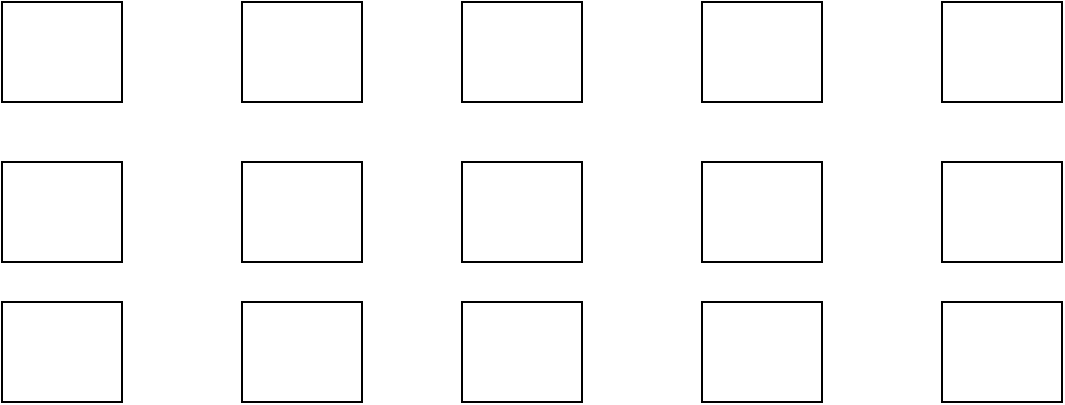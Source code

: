 <mxfile version="15.2.9" type="github">
  <diagram id="i8BBmoVCbR3twZk0MIFW" name="第 1 页">
    <mxGraphModel dx="946" dy="535" grid="1" gridSize="10" guides="1" tooltips="1" connect="1" arrows="1" fold="1" page="1" pageScale="1" pageWidth="827" pageHeight="1169" math="0" shadow="0">
      <root>
        <mxCell id="0" />
        <mxCell id="1" parent="0" />
        <mxCell id="tBsddaOHQsh0faRVIh5W-1" value="" style="rounded=0;whiteSpace=wrap;html=1;" vertex="1" parent="1">
          <mxGeometry x="80" y="60" width="60" height="50" as="geometry" />
        </mxCell>
        <mxCell id="tBsddaOHQsh0faRVIh5W-5" value="" style="rounded=0;whiteSpace=wrap;html=1;" vertex="1" parent="1">
          <mxGeometry x="550" y="60" width="60" height="50" as="geometry" />
        </mxCell>
        <mxCell id="tBsddaOHQsh0faRVIh5W-6" value="" style="rounded=0;whiteSpace=wrap;html=1;" vertex="1" parent="1">
          <mxGeometry x="200" y="60" width="60" height="50" as="geometry" />
        </mxCell>
        <mxCell id="tBsddaOHQsh0faRVIh5W-7" value="" style="rounded=0;whiteSpace=wrap;html=1;" vertex="1" parent="1">
          <mxGeometry x="310" y="60" width="60" height="50" as="geometry" />
        </mxCell>
        <mxCell id="tBsddaOHQsh0faRVIh5W-8" value="" style="rounded=0;whiteSpace=wrap;html=1;" vertex="1" parent="1">
          <mxGeometry x="430" y="60" width="60" height="50" as="geometry" />
        </mxCell>
        <mxCell id="tBsddaOHQsh0faRVIh5W-14" value="" style="rounded=0;whiteSpace=wrap;html=1;" vertex="1" parent="1">
          <mxGeometry x="80" y="140" width="60" height="50" as="geometry" />
        </mxCell>
        <mxCell id="tBsddaOHQsh0faRVIh5W-15" value="" style="rounded=0;whiteSpace=wrap;html=1;" vertex="1" parent="1">
          <mxGeometry x="550" y="140" width="60" height="50" as="geometry" />
        </mxCell>
        <mxCell id="tBsddaOHQsh0faRVIh5W-16" value="" style="rounded=0;whiteSpace=wrap;html=1;" vertex="1" parent="1">
          <mxGeometry x="200" y="140" width="60" height="50" as="geometry" />
        </mxCell>
        <mxCell id="tBsddaOHQsh0faRVIh5W-17" value="" style="rounded=0;whiteSpace=wrap;html=1;" vertex="1" parent="1">
          <mxGeometry x="310" y="140" width="60" height="50" as="geometry" />
        </mxCell>
        <mxCell id="tBsddaOHQsh0faRVIh5W-18" value="" style="rounded=0;whiteSpace=wrap;html=1;" vertex="1" parent="1">
          <mxGeometry x="430" y="140" width="60" height="50" as="geometry" />
        </mxCell>
        <mxCell id="tBsddaOHQsh0faRVIh5W-19" value="" style="rounded=0;whiteSpace=wrap;html=1;" vertex="1" parent="1">
          <mxGeometry x="80" y="210" width="60" height="50" as="geometry" />
        </mxCell>
        <mxCell id="tBsddaOHQsh0faRVIh5W-20" value="" style="rounded=0;whiteSpace=wrap;html=1;" vertex="1" parent="1">
          <mxGeometry x="550" y="210" width="60" height="50" as="geometry" />
        </mxCell>
        <mxCell id="tBsddaOHQsh0faRVIh5W-21" value="" style="rounded=0;whiteSpace=wrap;html=1;" vertex="1" parent="1">
          <mxGeometry x="200" y="210" width="60" height="50" as="geometry" />
        </mxCell>
        <mxCell id="tBsddaOHQsh0faRVIh5W-22" value="" style="rounded=0;whiteSpace=wrap;html=1;" vertex="1" parent="1">
          <mxGeometry x="310" y="210" width="60" height="50" as="geometry" />
        </mxCell>
        <mxCell id="tBsddaOHQsh0faRVIh5W-23" value="" style="rounded=0;whiteSpace=wrap;html=1;" vertex="1" parent="1">
          <mxGeometry x="430" y="210" width="60" height="50" as="geometry" />
        </mxCell>
      </root>
    </mxGraphModel>
  </diagram>
</mxfile>
